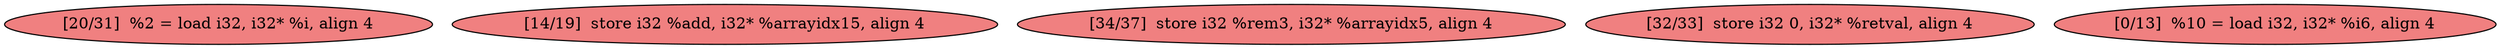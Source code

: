
digraph G {


node42 [fillcolor=lightcoral,label="[20/31]  %2 = load i32, i32* %i, align 4",shape=ellipse,style=filled ]
node41 [fillcolor=lightcoral,label="[14/19]  store i32 %add, i32* %arrayidx15, align 4",shape=ellipse,style=filled ]
node40 [fillcolor=lightcoral,label="[34/37]  store i32 %rem3, i32* %arrayidx5, align 4",shape=ellipse,style=filled ]
node38 [fillcolor=lightcoral,label="[32/33]  store i32 0, i32* %retval, align 4",shape=ellipse,style=filled ]
node39 [fillcolor=lightcoral,label="[0/13]  %10 = load i32, i32* %i6, align 4",shape=ellipse,style=filled ]



}
